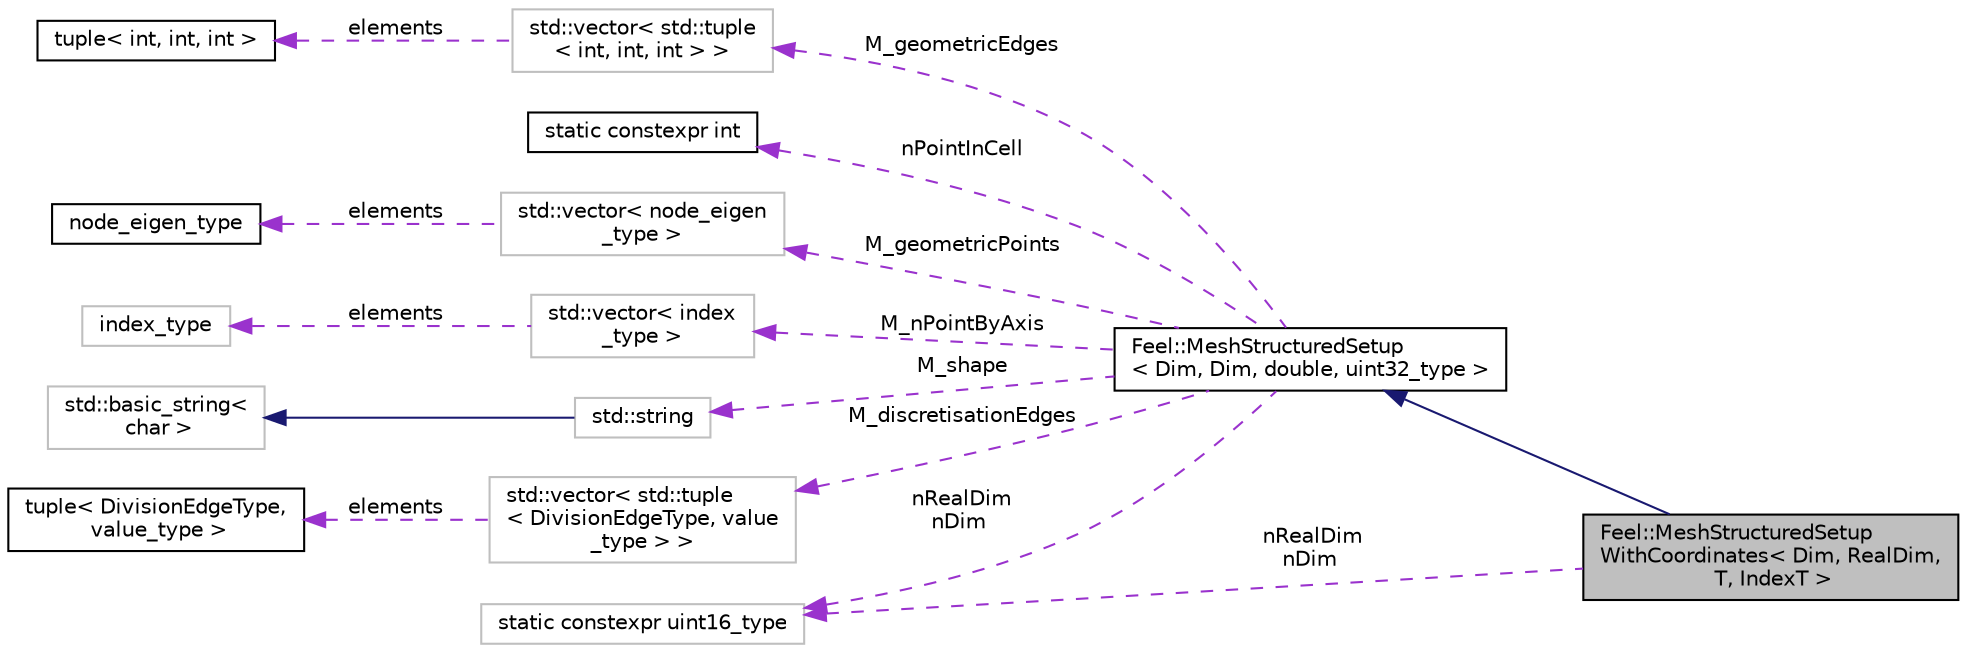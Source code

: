 digraph "Feel::MeshStructuredSetupWithCoordinates&lt; Dim, RealDim, T, IndexT &gt;"
{
 // LATEX_PDF_SIZE
  edge [fontname="Helvetica",fontsize="10",labelfontname="Helvetica",labelfontsize="10"];
  node [fontname="Helvetica",fontsize="10",shape=record];
  rankdir="LR";
  Node1 [label="Feel::MeshStructuredSetup\lWithCoordinates\< Dim, RealDim,\l T, IndexT \>",height=0.2,width=0.4,color="black", fillcolor="grey75", style="filled", fontcolor="black",tooltip=" "];
  Node2 -> Node1 [dir="back",color="midnightblue",fontsize="10",style="solid",fontname="Helvetica"];
  Node2 [label="Feel::MeshStructuredSetup\l\< Dim, Dim, double, uint32_type \>",height=0.2,width=0.4,color="black", fillcolor="white", style="filled",URL="$classFeel_1_1MeshStructuredSetup.html",tooltip=" "];
  Node3 -> Node2 [dir="back",color="darkorchid3",fontsize="10",style="dashed",label=" nPointInCell" ,fontname="Helvetica"];
  Node3 [label="static constexpr int",height=0.2,width=0.4,color="black", fillcolor="white", style="filled",URL="$classstatic_01constexpr_01int.html",tooltip=" "];
  Node4 -> Node2 [dir="back",color="darkorchid3",fontsize="10",style="dashed",label=" M_geometricPoints" ,fontname="Helvetica"];
  Node4 [label="std::vector\< node_eigen\l_type \>",height=0.2,width=0.4,color="grey75", fillcolor="white", style="filled",tooltip=" "];
  Node5 -> Node4 [dir="back",color="darkorchid3",fontsize="10",style="dashed",label=" elements" ,fontname="Helvetica"];
  Node5 [label="node_eigen_type",height=0.2,width=0.4,color="black", fillcolor="white", style="filled",URL="$classnode__eigen__type.html",tooltip=" "];
  Node6 -> Node2 [dir="back",color="darkorchid3",fontsize="10",style="dashed",label=" M_nPointByAxis" ,fontname="Helvetica"];
  Node6 [label="std::vector\< index\l_type \>",height=0.2,width=0.4,color="grey75", fillcolor="white", style="filled",tooltip=" "];
  Node7 -> Node6 [dir="back",color="darkorchid3",fontsize="10",style="dashed",label=" elements" ,fontname="Helvetica"];
  Node7 [label="index_type",height=0.2,width=0.4,color="grey75", fillcolor="white", style="filled",tooltip=" "];
  Node8 -> Node2 [dir="back",color="darkorchid3",fontsize="10",style="dashed",label=" nRealDim\nnDim" ,fontname="Helvetica"];
  Node8 [label="static constexpr uint16_type",height=0.2,width=0.4,color="grey75", fillcolor="white", style="filled",tooltip=" "];
  Node9 -> Node2 [dir="back",color="darkorchid3",fontsize="10",style="dashed",label=" M_shape" ,fontname="Helvetica"];
  Node9 [label="std::string",height=0.2,width=0.4,color="grey75", fillcolor="white", style="filled",tooltip="STL class."];
  Node10 -> Node9 [dir="back",color="midnightblue",fontsize="10",style="solid",fontname="Helvetica"];
  Node10 [label="std::basic_string\<\l char \>",height=0.2,width=0.4,color="grey75", fillcolor="white", style="filled",tooltip="STL class."];
  Node11 -> Node2 [dir="back",color="darkorchid3",fontsize="10",style="dashed",label=" M_discretisationEdges" ,fontname="Helvetica"];
  Node11 [label="std::vector\< std::tuple\l\< DivisionEdgeType, value\l_type \> \>",height=0.2,width=0.4,color="grey75", fillcolor="white", style="filled",tooltip=" "];
  Node12 -> Node11 [dir="back",color="darkorchid3",fontsize="10",style="dashed",label=" elements" ,fontname="Helvetica"];
  Node12 [label="tuple\< DivisionEdgeType,\l value_type \>",height=0.2,width=0.4,color="black", fillcolor="white", style="filled",URL="$classstd_1_1tuple_3_01DivisionEdgeType_00_01value__type_01_4.html",tooltip=" "];
  Node13 -> Node2 [dir="back",color="darkorchid3",fontsize="10",style="dashed",label=" M_geometricEdges" ,fontname="Helvetica"];
  Node13 [label="std::vector\< std::tuple\l\< int, int, int \> \>",height=0.2,width=0.4,color="grey75", fillcolor="white", style="filled",tooltip=" "];
  Node14 -> Node13 [dir="back",color="darkorchid3",fontsize="10",style="dashed",label=" elements" ,fontname="Helvetica"];
  Node14 [label="tuple\< int, int, int \>",height=0.2,width=0.4,color="black", fillcolor="white", style="filled",URL="$classstd_1_1tuple_3_01int_00_01int_00_01int_01_4.html",tooltip=" "];
  Node8 -> Node1 [dir="back",color="darkorchid3",fontsize="10",style="dashed",label=" nRealDim\nnDim" ,fontname="Helvetica"];
}
